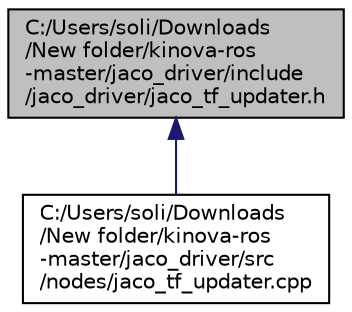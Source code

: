digraph "C:/Users/soli/Downloads/New folder/kinova-ros-master/jaco_driver/include/jaco_driver/jaco_tf_updater.h"
{
  edge [fontname="Helvetica",fontsize="10",labelfontname="Helvetica",labelfontsize="10"];
  node [fontname="Helvetica",fontsize="10",shape=record];
  Node1 [label="C:/Users/soli/Downloads\l/New folder/kinova-ros\l-master/jaco_driver/include\l/jaco_driver/jaco_tf_updater.h",height=0.2,width=0.4,color="black", fillcolor="grey75", style="filled", fontcolor="black"];
  Node1 -> Node2 [dir="back",color="midnightblue",fontsize="10",style="solid"];
  Node2 [label="C:/Users/soli/Downloads\l/New folder/kinova-ros\l-master/jaco_driver/src\l/nodes/jaco_tf_updater.cpp",height=0.2,width=0.4,color="black", fillcolor="white", style="filled",URL="$jaco__tf__updater_8cpp.html"];
}
